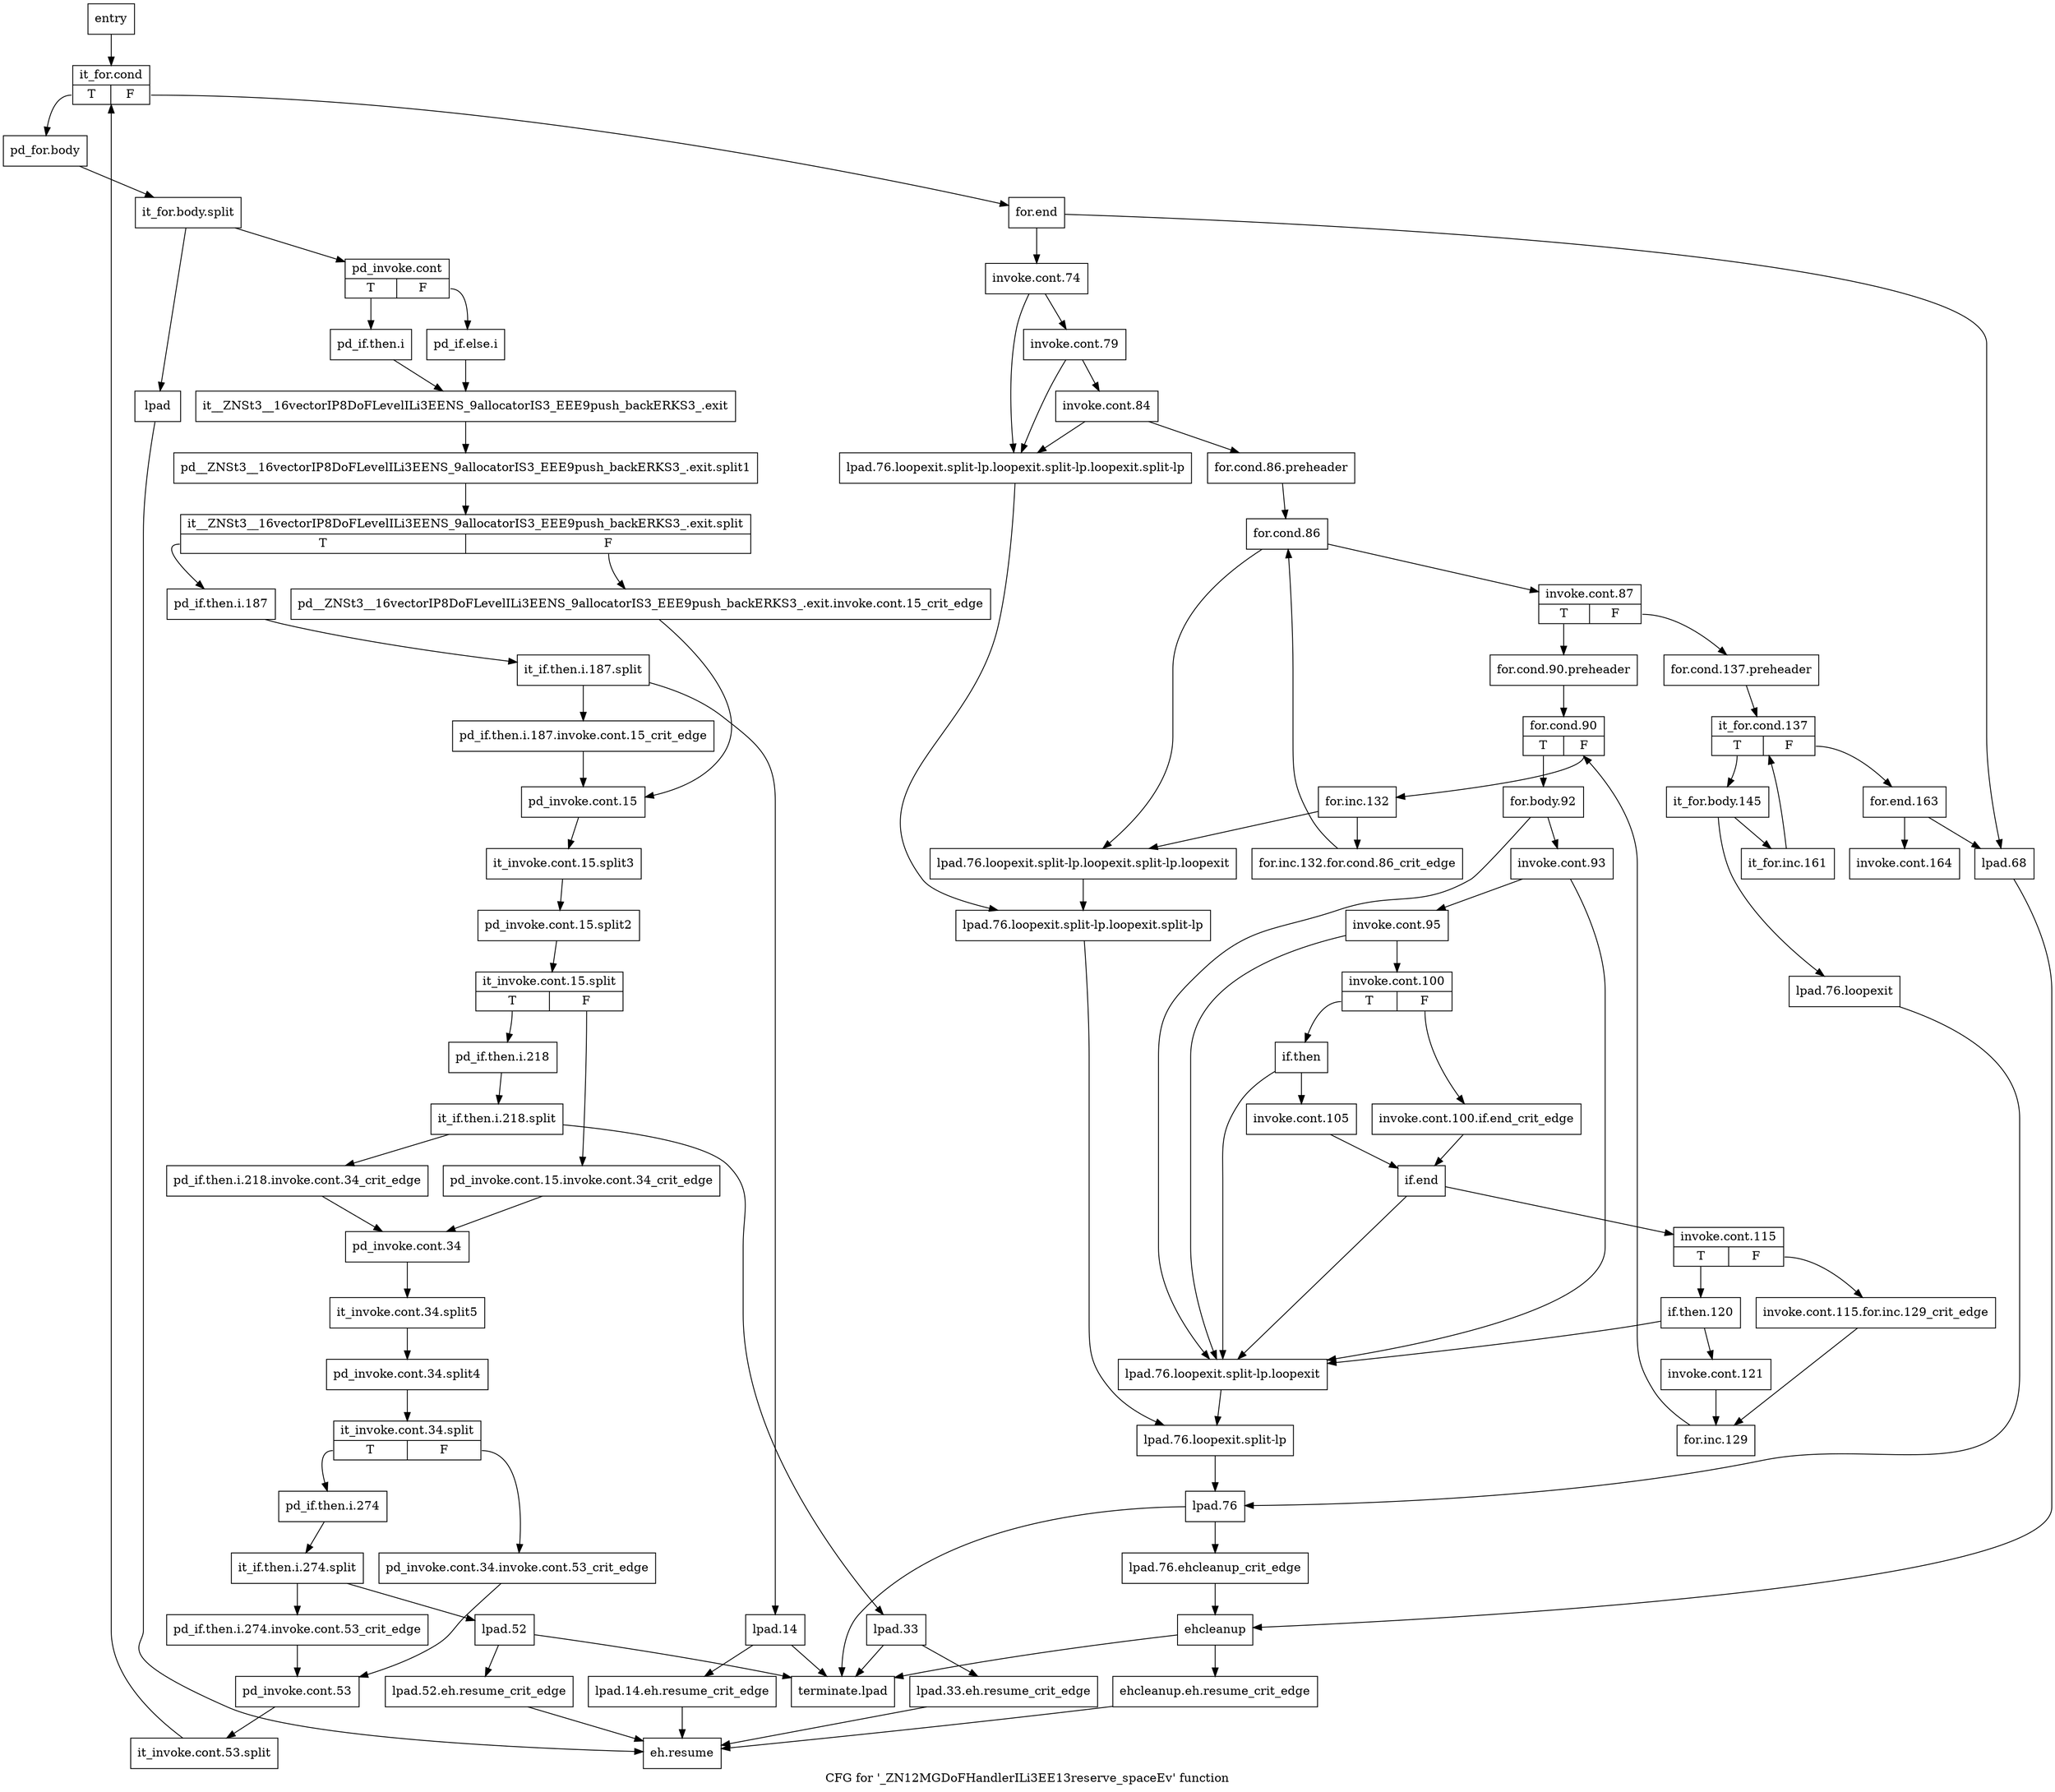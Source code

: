 digraph "CFG for '_ZN12MGDoFHandlerILi3EE13reserve_spaceEv' function" {
	label="CFG for '_ZN12MGDoFHandlerILi3EE13reserve_spaceEv' function";

	Node0x5625670 [shape=record,label="{entry}"];
	Node0x5625670 -> Node0x56256c0;
	Node0x56256c0 [shape=record,label="{it_for.cond|{<s0>T|<s1>F}}"];
	Node0x56256c0:s0 -> Node0x5625710;
	Node0x56256c0:s1 -> Node0x5625e90;
	Node0x5625710 [shape=record,label="{pd_for.body}"];
	Node0x5625710 -> Node0xac67940;
	Node0xac67940 [shape=record,label="{it_for.body.split}"];
	Node0xac67940 -> Node0x5625760;
	Node0xac67940 -> Node0x5625c60;
	Node0x5625760 [shape=record,label="{pd_invoke.cont|{<s0>T|<s1>F}}"];
	Node0x5625760:s0 -> Node0x56257b0;
	Node0x5625760:s1 -> Node0x5625800;
	Node0x56257b0 [shape=record,label="{pd_if.then.i}"];
	Node0x56257b0 -> Node0x5625850;
	Node0x5625800 [shape=record,label="{pd_if.else.i}"];
	Node0x5625800 -> Node0x5625850;
	Node0x5625850 [shape=record,label="{it__ZNSt3__16vectorIP8DoFLevelILi3EENS_9allocatorIS3_EEE9push_backERKS3_.exit}"];
	Node0x5625850 -> Node0xac676c0;
	Node0xac676c0 [shape=record,label="{pd__ZNSt3__16vectorIP8DoFLevelILi3EENS_9allocatorIS3_EEE9push_backERKS3_.exit.split1}"];
	Node0xac676c0 -> Node0xac675c0;
	Node0xac675c0 [shape=record,label="{it__ZNSt3__16vectorIP8DoFLevelILi3EENS_9allocatorIS3_EEE9push_backERKS3_.exit.split|{<s0>T|<s1>F}}"];
	Node0xac675c0:s0 -> Node0x56258f0;
	Node0xac675c0:s1 -> Node0x56258a0;
	Node0x56258a0 [shape=record,label="{pd__ZNSt3__16vectorIP8DoFLevelILi3EENS_9allocatorIS3_EEE9push_backERKS3_.exit.invoke.cont.15_crit_edge}"];
	Node0x56258a0 -> Node0x5625990;
	Node0x56258f0 [shape=record,label="{pd_if.then.i.187}"];
	Node0x56258f0 -> Node0xac67740;
	Node0xac67740 [shape=record,label="{it_if.then.i.187.split}"];
	Node0xac67740 -> Node0x5625940;
	Node0xac67740 -> Node0x5625cb0;
	Node0x5625940 [shape=record,label="{pd_if.then.i.187.invoke.cont.15_crit_edge}"];
	Node0x5625940 -> Node0x5625990;
	Node0x5625990 [shape=record,label="{pd_invoke.cont.15}"];
	Node0x5625990 -> Node0xac68450;
	Node0xac68450 [shape=record,label="{it_invoke.cont.15.split3}"];
	Node0xac68450 -> Node0xac678c0;
	Node0xac678c0 [shape=record,label="{pd_invoke.cont.15.split2}"];
	Node0xac678c0 -> Node0xac67840;
	Node0xac67840 [shape=record,label="{it_invoke.cont.15.split|{<s0>T|<s1>F}}"];
	Node0xac67840:s0 -> Node0x5625a30;
	Node0xac67840:s1 -> Node0x56259e0;
	Node0x56259e0 [shape=record,label="{pd_invoke.cont.15.invoke.cont.34_crit_edge}"];
	Node0x56259e0 -> Node0x5625ad0;
	Node0x5625a30 [shape=record,label="{pd_if.then.i.218}"];
	Node0x5625a30 -> Node0xac684a0;
	Node0xac684a0 [shape=record,label="{it_if.then.i.218.split}"];
	Node0xac684a0 -> Node0x5625a80;
	Node0xac684a0 -> Node0x5625d50;
	Node0x5625a80 [shape=record,label="{pd_if.then.i.218.invoke.cont.34_crit_edge}"];
	Node0x5625a80 -> Node0x5625ad0;
	Node0x5625ad0 [shape=record,label="{pd_invoke.cont.34}"];
	Node0x5625ad0 -> Node0xac68640;
	Node0xac68640 [shape=record,label="{it_invoke.cont.34.split5}"];
	Node0xac68640 -> Node0xac673c0;
	Node0xac673c0 [shape=record,label="{pd_invoke.cont.34.split4}"];
	Node0xac673c0 -> Node0xac67990;
	Node0xac67990 [shape=record,label="{it_invoke.cont.34.split|{<s0>T|<s1>F}}"];
	Node0xac67990:s0 -> Node0x5625b70;
	Node0xac67990:s1 -> Node0x5625b20;
	Node0x5625b20 [shape=record,label="{pd_invoke.cont.34.invoke.cont.53_crit_edge}"];
	Node0x5625b20 -> Node0x5625c10;
	Node0x5625b70 [shape=record,label="{pd_if.then.i.274}"];
	Node0x5625b70 -> Node0xac67240;
	Node0xac67240 [shape=record,label="{it_if.then.i.274.split}"];
	Node0xac67240 -> Node0x5625bc0;
	Node0xac67240 -> Node0x5625df0;
	Node0x5625bc0 [shape=record,label="{pd_if.then.i.274.invoke.cont.53_crit_edge}"];
	Node0x5625bc0 -> Node0x5625c10;
	Node0x5625c10 [shape=record,label="{pd_invoke.cont.53}"];
	Node0x5625c10 -> Node0xac66d90;
	Node0xac66d90 [shape=record,label="{it_invoke.cont.53.split}"];
	Node0xac66d90 -> Node0x56256c0;
	Node0x5625c60 [shape=record,label="{lpad}"];
	Node0x5625c60 -> Node0x5626b60;
	Node0x5625cb0 [shape=record,label="{lpad.14}"];
	Node0x5625cb0 -> Node0x5625d00;
	Node0x5625cb0 -> Node0x5626bb0;
	Node0x5625d00 [shape=record,label="{lpad.14.eh.resume_crit_edge}"];
	Node0x5625d00 -> Node0x5626b60;
	Node0x5625d50 [shape=record,label="{lpad.33}"];
	Node0x5625d50 -> Node0x5625da0;
	Node0x5625d50 -> Node0x5626bb0;
	Node0x5625da0 [shape=record,label="{lpad.33.eh.resume_crit_edge}"];
	Node0x5625da0 -> Node0x5626b60;
	Node0x5625df0 [shape=record,label="{lpad.52}"];
	Node0x5625df0 -> Node0x5625e40;
	Node0x5625df0 -> Node0x5626bb0;
	Node0x5625e40 [shape=record,label="{lpad.52.eh.resume_crit_edge}"];
	Node0x5625e40 -> Node0x5626b60;
	Node0x5625e90 [shape=record,label="{for.end}"];
	Node0x5625e90 -> Node0x5625ee0;
	Node0x5625e90 -> Node0x56263e0;
	Node0x5625ee0 [shape=record,label="{invoke.cont.74}"];
	Node0x5625ee0 -> Node0x5625f30;
	Node0x5625ee0 -> Node0x5626520;
	Node0x5625f30 [shape=record,label="{invoke.cont.79}"];
	Node0x5625f30 -> Node0x5625f80;
	Node0x5625f30 -> Node0x5626520;
	Node0x5625f80 [shape=record,label="{invoke.cont.84}"];
	Node0x5625f80 -> Node0x5625fd0;
	Node0x5625f80 -> Node0x5626520;
	Node0x5625fd0 [shape=record,label="{for.cond.86.preheader}"];
	Node0x5625fd0 -> Node0x5626020;
	Node0x5626020 [shape=record,label="{for.cond.86}"];
	Node0x5626020 -> Node0x5626070;
	Node0x5626020 -> Node0x56264d0;
	Node0x5626070 [shape=record,label="{invoke.cont.87|{<s0>T|<s1>F}}"];
	Node0x5626070:s0 -> Node0x56260c0;
	Node0x5626070:s1 -> Node0x5626110;
	Node0x56260c0 [shape=record,label="{for.cond.90.preheader}"];
	Node0x56260c0 -> Node0x5626160;
	Node0x5626110 [shape=record,label="{for.cond.137.preheader}"];
	Node0x5626110 -> Node0x5626930;
	Node0x5626160 [shape=record,label="{for.cond.90|{<s0>T|<s1>F}}"];
	Node0x5626160:s0 -> Node0x56261b0;
	Node0x5626160:s1 -> Node0x5626890;
	Node0x56261b0 [shape=record,label="{for.body.92}"];
	Node0x56261b0 -> Node0x5626200;
	Node0x56261b0 -> Node0x5626480;
	Node0x5626200 [shape=record,label="{invoke.cont.93}"];
	Node0x5626200 -> Node0x5626250;
	Node0x5626200 -> Node0x5626480;
	Node0x5626250 [shape=record,label="{invoke.cont.95}"];
	Node0x5626250 -> Node0x56262a0;
	Node0x5626250 -> Node0x5626480;
	Node0x56262a0 [shape=record,label="{invoke.cont.100|{<s0>T|<s1>F}}"];
	Node0x56262a0:s0 -> Node0x5626340;
	Node0x56262a0:s1 -> Node0x56262f0;
	Node0x56262f0 [shape=record,label="{invoke.cont.100.if.end_crit_edge}"];
	Node0x56262f0 -> Node0x56266b0;
	Node0x5626340 [shape=record,label="{if.then}"];
	Node0x5626340 -> Node0x5626390;
	Node0x5626340 -> Node0x5626480;
	Node0x5626390 [shape=record,label="{invoke.cont.105}"];
	Node0x5626390 -> Node0x56266b0;
	Node0x56263e0 [shape=record,label="{lpad.68}"];
	Node0x56263e0 -> Node0x5626ac0;
	Node0x5626430 [shape=record,label="{lpad.76.loopexit}"];
	Node0x5626430 -> Node0x5626610;
	Node0x5626480 [shape=record,label="{lpad.76.loopexit.split-lp.loopexit}"];
	Node0x5626480 -> Node0x56265c0;
	Node0x56264d0 [shape=record,label="{lpad.76.loopexit.split-lp.loopexit.split-lp.loopexit}"];
	Node0x56264d0 -> Node0x5626570;
	Node0x5626520 [shape=record,label="{lpad.76.loopexit.split-lp.loopexit.split-lp.loopexit.split-lp}"];
	Node0x5626520 -> Node0x5626570;
	Node0x5626570 [shape=record,label="{lpad.76.loopexit.split-lp.loopexit.split-lp}"];
	Node0x5626570 -> Node0x56265c0;
	Node0x56265c0 [shape=record,label="{lpad.76.loopexit.split-lp}"];
	Node0x56265c0 -> Node0x5626610;
	Node0x5626610 [shape=record,label="{lpad.76}"];
	Node0x5626610 -> Node0x5626660;
	Node0x5626610 -> Node0x5626bb0;
	Node0x5626660 [shape=record,label="{lpad.76.ehcleanup_crit_edge}"];
	Node0x5626660 -> Node0x5626ac0;
	Node0x56266b0 [shape=record,label="{if.end}"];
	Node0x56266b0 -> Node0x5626700;
	Node0x56266b0 -> Node0x5626480;
	Node0x5626700 [shape=record,label="{invoke.cont.115|{<s0>T|<s1>F}}"];
	Node0x5626700:s0 -> Node0x56267a0;
	Node0x5626700:s1 -> Node0x5626750;
	Node0x5626750 [shape=record,label="{invoke.cont.115.for.inc.129_crit_edge}"];
	Node0x5626750 -> Node0x5626840;
	Node0x56267a0 [shape=record,label="{if.then.120}"];
	Node0x56267a0 -> Node0x56267f0;
	Node0x56267a0 -> Node0x5626480;
	Node0x56267f0 [shape=record,label="{invoke.cont.121}"];
	Node0x56267f0 -> Node0x5626840;
	Node0x5626840 [shape=record,label="{for.inc.129}"];
	Node0x5626840 -> Node0x5626160;
	Node0x5626890 [shape=record,label="{for.inc.132}"];
	Node0x5626890 -> Node0x56268e0;
	Node0x5626890 -> Node0x56264d0;
	Node0x56268e0 [shape=record,label="{for.inc.132.for.cond.86_crit_edge}"];
	Node0x56268e0 -> Node0x5626020;
	Node0x5626930 [shape=record,label="{it_for.cond.137|{<s0>T|<s1>F}}"];
	Node0x5626930:s0 -> Node0x5626980;
	Node0x5626930:s1 -> Node0x5626a20;
	Node0x5626980 [shape=record,label="{it_for.body.145}"];
	Node0x5626980 -> Node0x56269d0;
	Node0x5626980 -> Node0x5626430;
	Node0x56269d0 [shape=record,label="{it_for.inc.161}"];
	Node0x56269d0 -> Node0x5626930;
	Node0x5626a20 [shape=record,label="{for.end.163}"];
	Node0x5626a20 -> Node0x5626a70;
	Node0x5626a20 -> Node0x56263e0;
	Node0x5626a70 [shape=record,label="{invoke.cont.164}"];
	Node0x5626ac0 [shape=record,label="{ehcleanup}"];
	Node0x5626ac0 -> Node0x5626b10;
	Node0x5626ac0 -> Node0x5626bb0;
	Node0x5626b10 [shape=record,label="{ehcleanup.eh.resume_crit_edge}"];
	Node0x5626b10 -> Node0x5626b60;
	Node0x5626b60 [shape=record,label="{eh.resume}"];
	Node0x5626bb0 [shape=record,label="{terminate.lpad}"];
}
